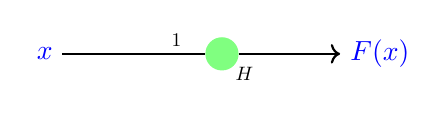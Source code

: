 % Figure after Kjell Magne Fauske
% http://www.texample.net/tikz/examples/neural-network/
\begin{tikzpicture}[scale=1.5]
   \def\layersep{1.5cm}
    \tikzstyle{every pin edge}=[thick]
    \tikzstyle{neuron}=[circle,fill=black!25,minimum size=12pt,inner sep=0pt]
    \tikzstyle{entree}=[];
    \tikzstyle{input neuron}=[neuron, fill=green!50];
    \tikzstyle{output neuron}=[neuron, fill=red!50];
    \tikzstyle{hidden neuron}=[neuron, fill=blue!50];
    \tikzstyle{annot} = [text width=4em, text centered]

% Entree
\node[entree,blue] (E) at (-\layersep,0) {$x$};

% Premiere couche
\node[input neuron] (I) at (0,0) {};
\node[below right=0.8ex,scale=0.7] at (I) {$H$};
%\draw[-o,thick] (I) to node[midway,below right,scale=0.7]{$1$} ++ (-120:0.8);

% Arrete et poids
 \path[thick] (E) edge node[pos=0.8,above,scale=0.7]{$1$} (I) ;

% Sortie
 \draw[->,thick] (I)-- ++(1,0) node[right,blue]{$F(x)$};

\end{tikzpicture}  